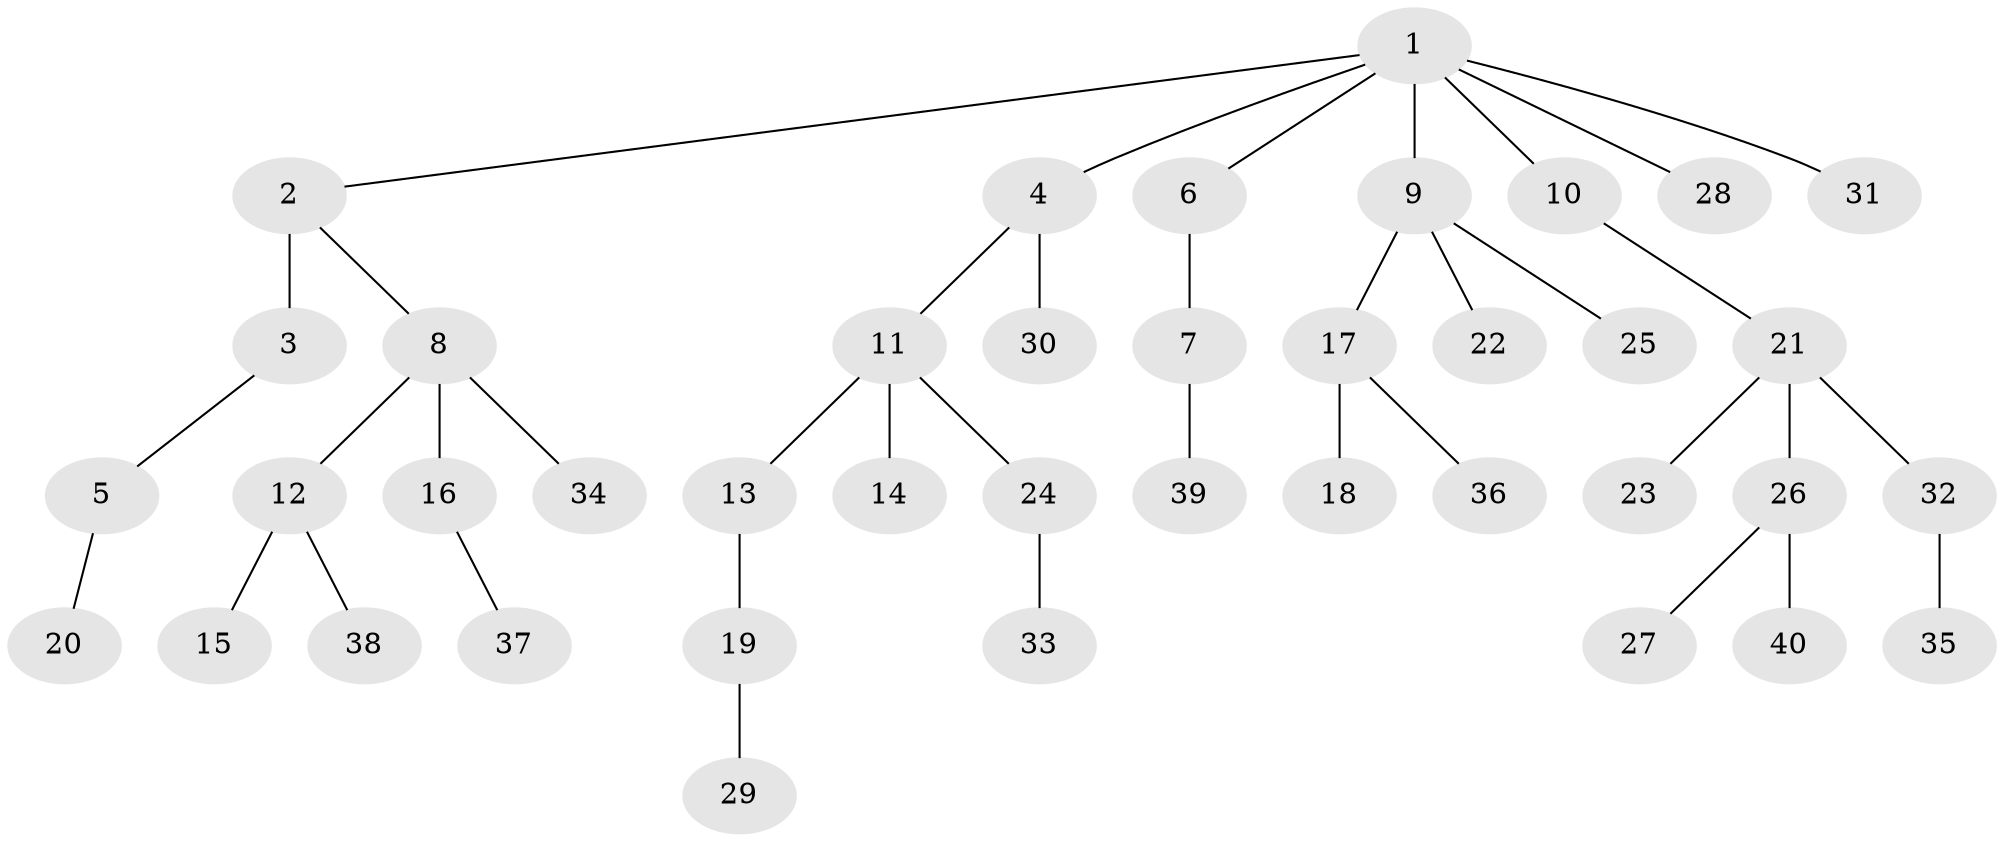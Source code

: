 // original degree distribution, {8: 0.013513513513513514, 3: 0.16216216216216217, 5: 0.04054054054054054, 4: 0.04054054054054054, 2: 0.20270270270270271, 1: 0.527027027027027, 6: 0.013513513513513514}
// Generated by graph-tools (version 1.1) at 2025/36/03/09/25 02:36:51]
// undirected, 40 vertices, 39 edges
graph export_dot {
graph [start="1"]
  node [color=gray90,style=filled];
  1;
  2;
  3;
  4;
  5;
  6;
  7;
  8;
  9;
  10;
  11;
  12;
  13;
  14;
  15;
  16;
  17;
  18;
  19;
  20;
  21;
  22;
  23;
  24;
  25;
  26;
  27;
  28;
  29;
  30;
  31;
  32;
  33;
  34;
  35;
  36;
  37;
  38;
  39;
  40;
  1 -- 2 [weight=1.0];
  1 -- 4 [weight=1.0];
  1 -- 6 [weight=1.0];
  1 -- 9 [weight=1.0];
  1 -- 10 [weight=1.0];
  1 -- 28 [weight=1.0];
  1 -- 31 [weight=1.0];
  2 -- 3 [weight=3.0];
  2 -- 8 [weight=1.0];
  3 -- 5 [weight=1.0];
  4 -- 11 [weight=1.0];
  4 -- 30 [weight=1.0];
  5 -- 20 [weight=1.0];
  6 -- 7 [weight=2.0];
  7 -- 39 [weight=1.0];
  8 -- 12 [weight=1.0];
  8 -- 16 [weight=1.0];
  8 -- 34 [weight=1.0];
  9 -- 17 [weight=1.0];
  9 -- 22 [weight=1.0];
  9 -- 25 [weight=1.0];
  10 -- 21 [weight=2.0];
  11 -- 13 [weight=1.0];
  11 -- 14 [weight=1.0];
  11 -- 24 [weight=1.0];
  12 -- 15 [weight=1.0];
  12 -- 38 [weight=1.0];
  13 -- 19 [weight=1.0];
  16 -- 37 [weight=1.0];
  17 -- 18 [weight=1.0];
  17 -- 36 [weight=2.0];
  19 -- 29 [weight=1.0];
  21 -- 23 [weight=1.0];
  21 -- 26 [weight=1.0];
  21 -- 32 [weight=1.0];
  24 -- 33 [weight=1.0];
  26 -- 27 [weight=1.0];
  26 -- 40 [weight=1.0];
  32 -- 35 [weight=2.0];
}
